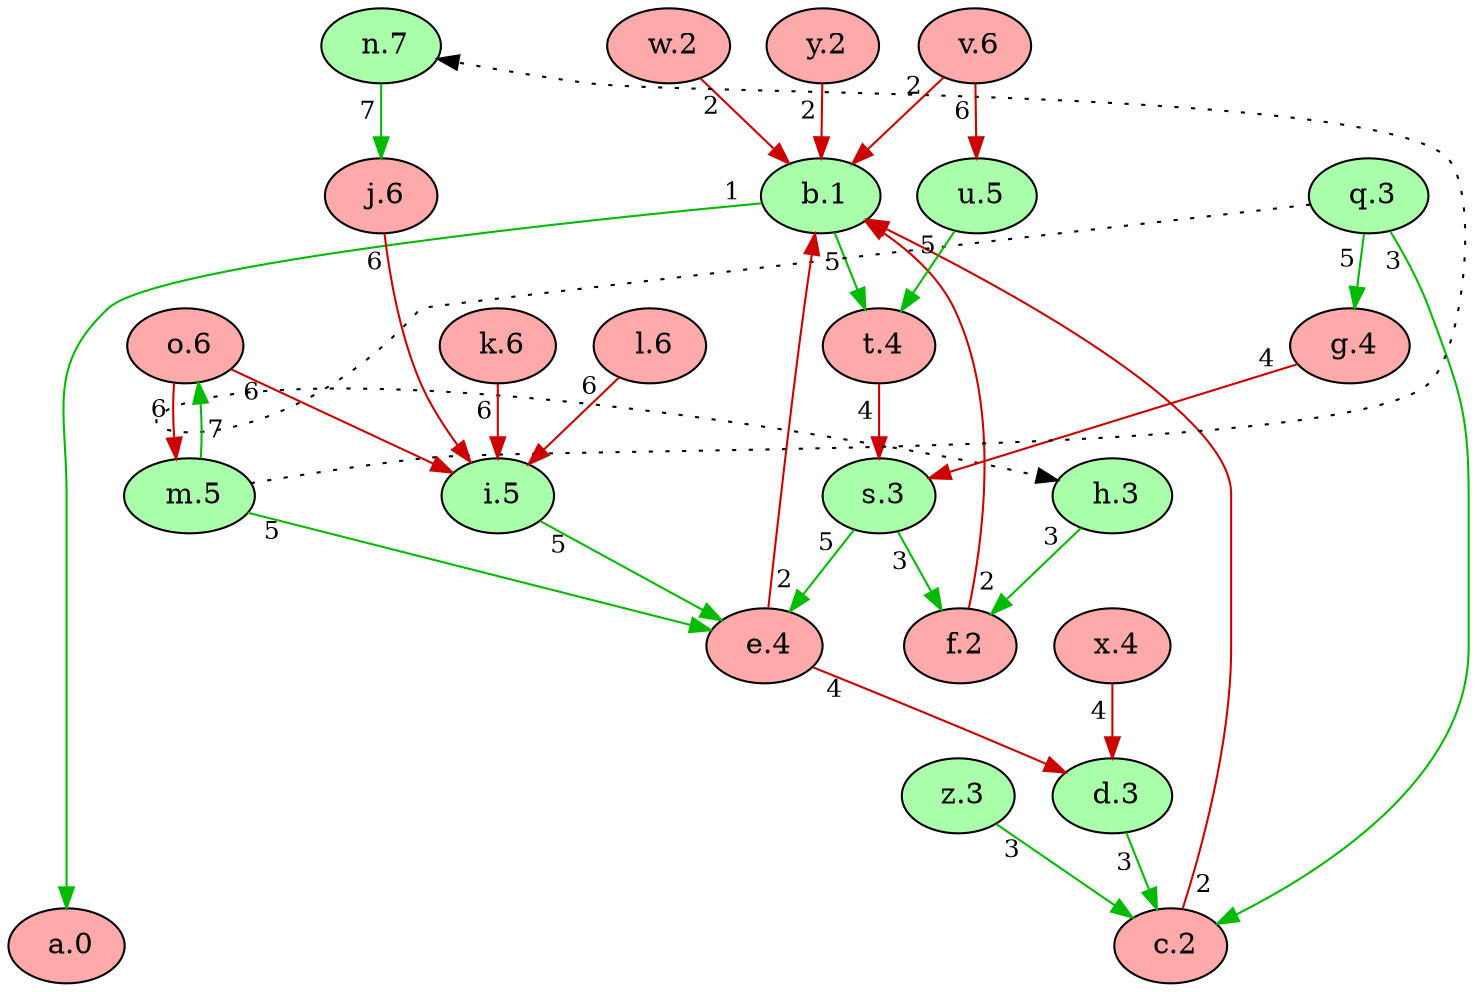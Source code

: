 digraph {
    // Node defaults can be set here if needed
    "a" [style="filled" fillcolor="#FFAAAA" label=" a.0" fontsize=14]
    "b" [style="filled" fillcolor="#AAFFAA" label=" b.1" fontsize=14]
    "f" [style="filled" fillcolor="#FFAAAA" label=" f.2" fontsize=14]
    "c" [style="filled" fillcolor="#FFAAAA" label=" c.2" fontsize=14]
    "y" [style="filled" fillcolor="#FFAAAA" label=" y.2" fontsize=14]
    "w" [style="filled" fillcolor="#FFAAAA" label=" w.2" fontsize=14]
    "z" [style="filled" fillcolor="#AAFFAA" label=" z.3" fontsize=14]
    "h" [style="filled" fillcolor="#AAFFAA" label=" h.3" fontsize=14]
    "q" [style="filled" fillcolor="#AAFFAA" label=" q.3" fontsize=14]
    "s" [style="filled" fillcolor="#AAFFAA" label=" s.3" fontsize=14]
    "d" [style="filled" fillcolor="#AAFFAA" label=" d.3" fontsize=14]
    "t" [style="filled" fillcolor="#FFAAAA" label=" t.4" fontsize=14]
    "g" [style="filled" fillcolor="#FFAAAA" label=" g.4" fontsize=14]
    "e" [style="filled" fillcolor="#FFAAAA" label=" e.4" fontsize=14]
    "x" [style="filled" fillcolor="#FFAAAA" label=" x.4" fontsize=14]
    "u" [style="filled" fillcolor="#AAFFAA" label=" u.5" fontsize=14]
    "i" [style="filled" fillcolor="#AAFFAA" label=" i.5" fontsize=14]
    "m" [style="filled" fillcolor="#AAFFAA" label=" m.5" fontsize=14]
    "k" [style="filled" fillcolor="#FFAAAA" label=" k.6" fontsize=14]
    "l" [style="filled" fillcolor="#FFAAAA" label=" l.6" fontsize=14]
    "v" [style="filled" fillcolor="#FFAAAA" label=" v.6" fontsize=14]
    "j" [style="filled" fillcolor="#FFAAAA" label=" j.6" fontsize=14]
    "o" [style="filled" fillcolor="#FFAAAA" label=" o.6" fontsize=14]
    "n" [style="filled" fillcolor="#AAFFAA" label=" n.7" fontsize=14]
    edge[labeldistance=1.5 fontsize=12]
    "b" -> "a" [color="#00BB00" style="solid" dir="forward" taillabel="1" ]
    "b" -> "t" [color="#00BB00" style="solid" dir="forward" taillabel="5" ]
    "c" -> "b" [color="#CC0000" style="solid" dir="forward" taillabel="2" ]
    "d" -> "c" [color="#00BB00" style="solid" dir="forward" taillabel="3" ]
    "e" -> "b" [color="#CC0000" style="solid" dir="forward" taillabel="2" ]
    "e" -> "d" [color="#CC0000" style="solid" dir="forward" taillabel="4" ]
    "f" -> "b" [color="#CC0000" style="solid" dir="forward" taillabel="2" ]
    "g" -> "s" [color="#CC0000" style="solid" dir="forward" taillabel="4" ]
    "h" -> "f" [color="#00BB00" style="solid" dir="forward" taillabel="3" ]
    "i" -> "e" [color="#00BB00" style="solid" dir="forward" taillabel="5" ]
    "j" -> "i" [color="#CC0000" style="solid" dir="forward" taillabel="6" ]
    "k" -> "i" [color="#CC0000" style="solid" dir="forward" taillabel="6" ]
    "l" -> "i" [color="#CC0000" style="solid" dir="forward" taillabel="6" ]
    "m" -> "e" [color="#00BB00" style="solid" dir="forward" taillabel="5" ]
    "m" -> "o" [color="#00BB00" style="solid" dir="forward" taillabel="7" ]
    "m" -> "n" [color="black" style="dotted" dir="forward" taillabel="" constraint=false]
    "n" -> "j" [color="#00BB00" style="solid" dir="forward" taillabel="7" ]
    "o" -> "i" [color="#CC0000" style="solid" dir="forward" taillabel="6" ]
    "o" -> "m" [color="#CC0000" style="solid" dir="forward" taillabel="6" ]
    "q" -> "g" [color="#00BB00" style="solid" dir="forward" taillabel="5" ]
    "q" -> "h" [color="black" style="dotted" dir="forward" taillabel="" constraint=false]
    "q" -> "c" [color="#00BB00" style="solid" dir="forward" taillabel="3" ]
    "s" -> "e" [color="#00BB00" style="solid" dir="forward" taillabel="5" ]
    "s" -> "f" [color="#00BB00" style="solid" dir="forward" taillabel="3" ]
    "t" -> "s" [color="#CC0000" style="solid" dir="forward" taillabel="4" ]
    "u" -> "t" [color="#00BB00" style="solid" dir="forward" taillabel="5" ]
    "v" -> "b" [color="#CC0000" style="solid" dir="forward" taillabel="2" ]
    "v" -> "u" [color="#CC0000" style="solid" dir="forward" taillabel="6" ]
    "w" -> "b" [color="#CC0000" style="solid" dir="forward" taillabel="2" ]
    "x" -> "d" [color="#CC0000" style="solid" dir="forward" taillabel="4" ]
    "y" -> "b" [color="#CC0000" style="solid" dir="forward" taillabel="2" ]
    "z" -> "c" [color="#00BB00" style="solid" dir="forward" taillabel="3" ]
    {rank = max a}
    {rank = min n}
}